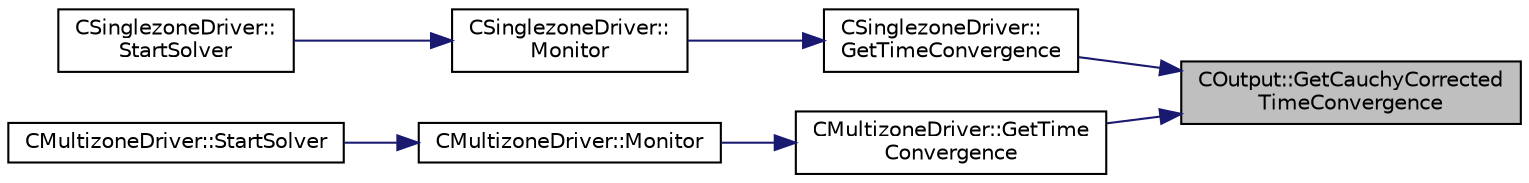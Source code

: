digraph "COutput::GetCauchyCorrectedTimeConvergence"
{
 // LATEX_PDF_SIZE
  edge [fontname="Helvetica",fontsize="10",labelfontname="Helvetica",labelfontsize="10"];
  node [fontname="Helvetica",fontsize="10",shape=record];
  rankdir="RL";
  Node1 [label="COutput::GetCauchyCorrected\lTimeConvergence",height=0.2,width=0.4,color="black", fillcolor="grey75", style="filled", fontcolor="black",tooltip="Get convergence time convergence of the specified windowed-time-averaged ouput of the problem...."];
  Node1 -> Node2 [dir="back",color="midnightblue",fontsize="10",style="solid",fontname="Helvetica"];
  Node2 [label="CSinglezoneDriver::\lGetTimeConvergence",height=0.2,width=0.4,color="black", fillcolor="white", style="filled",URL="$classCSinglezoneDriver.html#a39da3ed78eb1cd619d5e40cd56b3c977",tooltip="Returns whether all specified windowed-time-averaged ouputs have been converged."];
  Node2 -> Node3 [dir="back",color="midnightblue",fontsize="10",style="solid",fontname="Helvetica"];
  Node3 [label="CSinglezoneDriver::\lMonitor",height=0.2,width=0.4,color="black", fillcolor="white", style="filled",URL="$classCSinglezoneDriver.html#a3484ba9d87df5affdc2ac0f22004ff58",tooltip="Monitor."];
  Node3 -> Node4 [dir="back",color="midnightblue",fontsize="10",style="solid",fontname="Helvetica"];
  Node4 [label="CSinglezoneDriver::\lStartSolver",height=0.2,width=0.4,color="black", fillcolor="white", style="filled",URL="$classCSinglezoneDriver.html#ac98c6acfe034381fb3b77c6753c4d734",tooltip="[Overload] Launch the computation for single-zone problems."];
  Node1 -> Node5 [dir="back",color="midnightblue",fontsize="10",style="solid",fontname="Helvetica"];
  Node5 [label="CMultizoneDriver::GetTime\lConvergence",height=0.2,width=0.4,color="black", fillcolor="white", style="filled",URL="$classCMultizoneDriver.html#a7f5744490c23f2f177a5f19cddacbff4",tooltip="Returns whether all specified windowed-time-averaged ouputs have been converged."];
  Node5 -> Node6 [dir="back",color="midnightblue",fontsize="10",style="solid",fontname="Helvetica"];
  Node6 [label="CMultizoneDriver::Monitor",height=0.2,width=0.4,color="black", fillcolor="white", style="filled",URL="$classCMultizoneDriver.html#ac81ebb376f390e72c1eac2b3a3965fc8",tooltip="Check if simulation converged and return appropriate boolean."];
  Node6 -> Node7 [dir="back",color="midnightblue",fontsize="10",style="solid",fontname="Helvetica"];
  Node7 [label="CMultizoneDriver::StartSolver",height=0.2,width=0.4,color="black", fillcolor="white", style="filled",URL="$classCMultizoneDriver.html#a48545e4827cc34298f792995e06d90dd",tooltip="[Overload] Launch the computation for multizone problems."];
}
